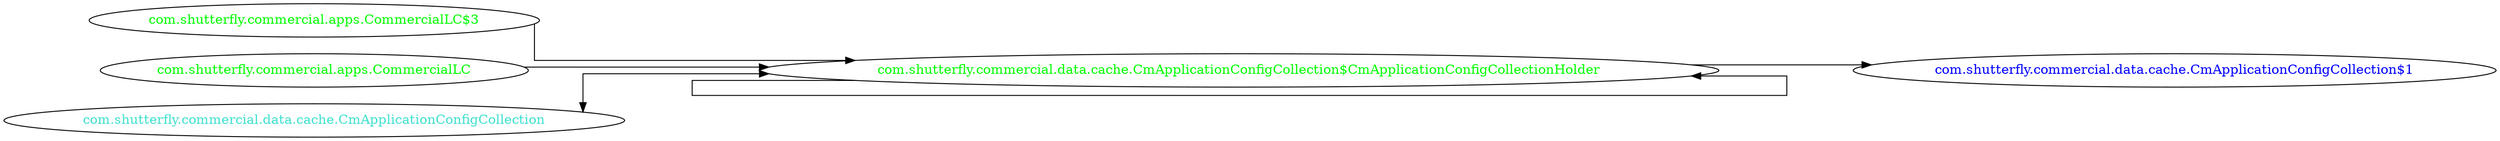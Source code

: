 digraph dependencyGraph {
 concentrate=true;
 ranksep="2.0";
 rankdir="LR"; 
 splines="ortho";
"com.shutterfly.commercial.data.cache.CmApplicationConfigCollection$CmApplicationConfigCollectionHolder" [fontcolor="red"];
"com.shutterfly.commercial.data.cache.CmApplicationConfigCollection$1" [ fontcolor="blue" ];
"com.shutterfly.commercial.data.cache.CmApplicationConfigCollection$CmApplicationConfigCollectionHolder"->"com.shutterfly.commercial.data.cache.CmApplicationConfigCollection$1";
"com.shutterfly.commercial.apps.CommercialLC$3" [ fontcolor="green" ];
"com.shutterfly.commercial.apps.CommercialLC$3"->"com.shutterfly.commercial.data.cache.CmApplicationConfigCollection$CmApplicationConfigCollectionHolder";
"com.shutterfly.commercial.data.cache.CmApplicationConfigCollection$CmApplicationConfigCollectionHolder" [ fontcolor="green" ];
"com.shutterfly.commercial.data.cache.CmApplicationConfigCollection$CmApplicationConfigCollectionHolder"->"com.shutterfly.commercial.data.cache.CmApplicationConfigCollection$CmApplicationConfigCollectionHolder";
"com.shutterfly.commercial.apps.CommercialLC" [ fontcolor="green" ];
"com.shutterfly.commercial.apps.CommercialLC"->"com.shutterfly.commercial.data.cache.CmApplicationConfigCollection$CmApplicationConfigCollectionHolder";
"com.shutterfly.commercial.data.cache.CmApplicationConfigCollection" [ fontcolor="turquoise" ];
"com.shutterfly.commercial.data.cache.CmApplicationConfigCollection"->"com.shutterfly.commercial.data.cache.CmApplicationConfigCollection$CmApplicationConfigCollectionHolder" [dir=both];
}